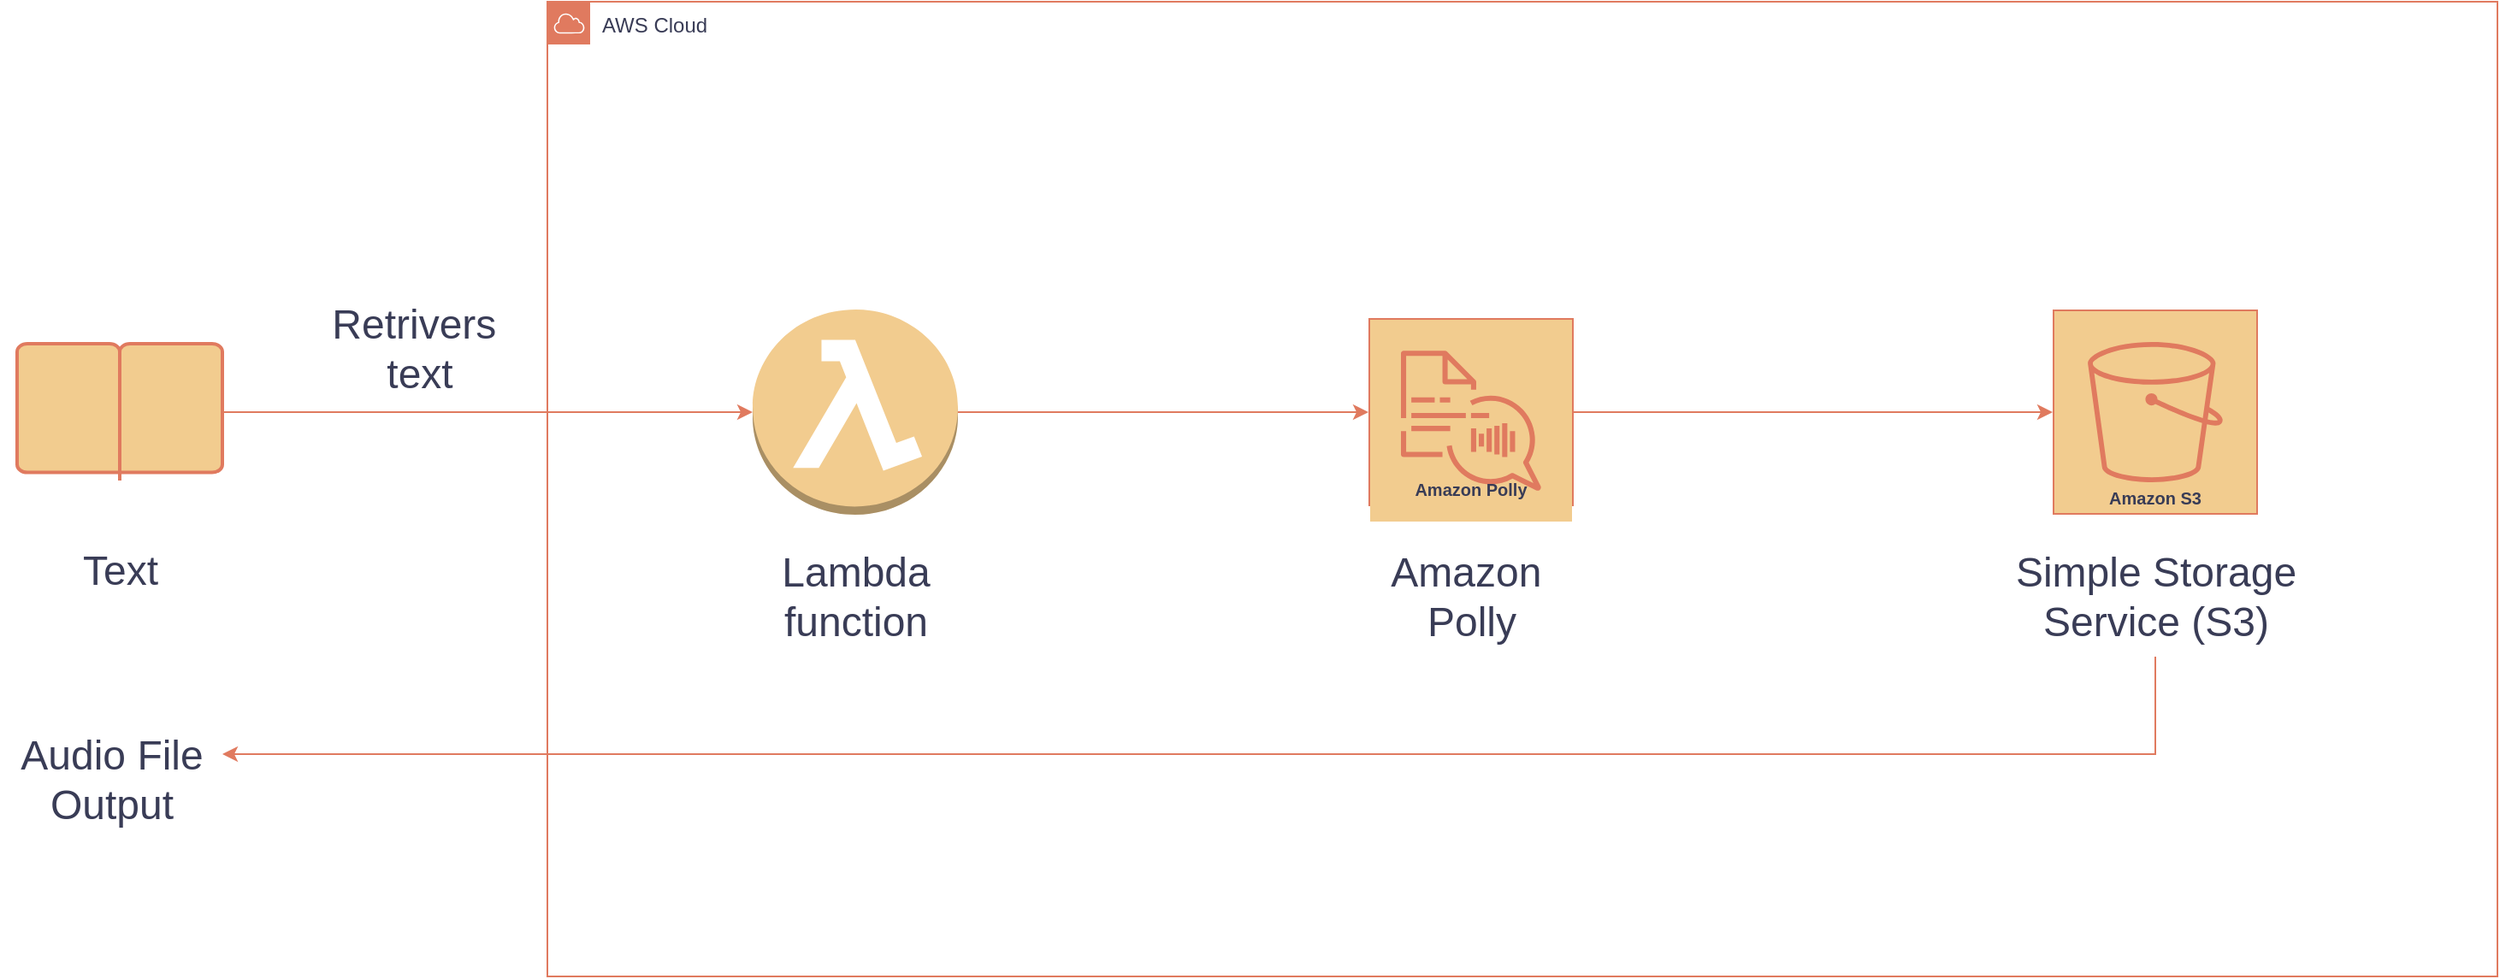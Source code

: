 <mxfile version="28.1.0">
  <diagram name="Page-1" id="ZvU_w_BePWZHCAs6DRy4">
    <mxGraphModel dx="2564" dy="890" grid="1" gridSize="10" guides="1" tooltips="1" connect="1" arrows="1" fold="1" page="1" pageScale="1" pageWidth="827" pageHeight="1169" background="light-dark(#ffffff, #f3eded)" math="0" shadow="0" adaptiveColors="auto">
      <root>
        <mxCell id="0" />
        <mxCell id="1" parent="0" />
        <mxCell id="Z_i2O6QH_D2w4kZonYVk-2" value="AWS Cloud" style="outlineConnect=0;html=1;whiteSpace=wrap;fontSize=12;fontStyle=0;shape=mxgraph.aws4.group;grIcon=mxgraph.aws4.group_aws_cloud;fillColor=none;verticalAlign=top;align=left;spacingLeft=30;dashed=0;labelBackgroundColor=none;strokeColor=#E07A5F;fontColor=#393C56;rounded=0;" vertex="1" parent="1">
          <mxGeometry x="-240" y="260" width="1140" height="570" as="geometry" />
        </mxCell>
        <mxCell id="Z_i2O6QH_D2w4kZonYVk-10" style="edgeStyle=orthogonalEdgeStyle;rounded=0;orthogonalLoop=1;jettySize=auto;html=1;exitX=1;exitY=0.5;exitDx=0;exitDy=0;exitPerimeter=0;labelBackgroundColor=none;fontColor=default;strokeColor=#E07A5F;" edge="1" parent="1" source="Z_i2O6QH_D2w4kZonYVk-3" target="Z_i2O6QH_D2w4kZonYVk-4">
          <mxGeometry relative="1" as="geometry" />
        </mxCell>
        <mxCell id="Z_i2O6QH_D2w4kZonYVk-3" value="" style="outlineConnect=0;dashed=0;verticalLabelPosition=bottom;verticalAlign=top;align=center;html=1;shape=mxgraph.aws3.lambda_function;labelBackgroundColor=none;fillColor=#F2CC8F;strokeColor=#E07A5F;fontColor=#393C56;rounded=0;" vertex="1" parent="1">
          <mxGeometry x="-120" y="440" width="120" height="120" as="geometry" />
        </mxCell>
        <mxCell id="Z_i2O6QH_D2w4kZonYVk-11" style="edgeStyle=orthogonalEdgeStyle;rounded=0;orthogonalLoop=1;jettySize=auto;html=1;labelBackgroundColor=none;fontColor=default;strokeColor=#E07A5F;" edge="1" parent="1" source="Z_i2O6QH_D2w4kZonYVk-4" target="Z_i2O6QH_D2w4kZonYVk-5">
          <mxGeometry relative="1" as="geometry" />
        </mxCell>
        <mxCell id="Z_i2O6QH_D2w4kZonYVk-4" value="Amazon Polly" style="outlineConnect=0;dashed=0;verticalLabelPosition=middle;verticalAlign=bottom;align=center;html=1;whiteSpace=wrap;fontSize=10;fontStyle=1;spacing=3;shape=mxgraph.aws4.productIcon;prIcon=mxgraph.aws4.polly;labelBackgroundColor=none;fillColor=#F2CC8F;strokeColor=#E07A5F;fontColor=#393C56;rounded=0;" vertex="1" parent="1">
          <mxGeometry x="240" y="445" width="120" height="110" as="geometry" />
        </mxCell>
        <mxCell id="Z_i2O6QH_D2w4kZonYVk-5" value="Amazon S3" style="outlineConnect=0;dashed=0;verticalLabelPosition=middle;verticalAlign=bottom;align=center;html=1;whiteSpace=wrap;fontSize=10;fontStyle=1;spacing=3;shape=mxgraph.aws4.productIcon;prIcon=mxgraph.aws4.s3;labelBackgroundColor=none;fillColor=#F2CC8F;strokeColor=#E07A5F;fontColor=#393C56;rounded=0;" vertex="1" parent="1">
          <mxGeometry x="640" y="440" width="120" height="120" as="geometry" />
        </mxCell>
        <mxCell id="Z_i2O6QH_D2w4kZonYVk-9" style="edgeStyle=orthogonalEdgeStyle;rounded=0;orthogonalLoop=1;jettySize=auto;html=1;labelBackgroundColor=none;fontColor=default;strokeColor=#E07A5F;" edge="1" parent="1" source="Z_i2O6QH_D2w4kZonYVk-7" target="Z_i2O6QH_D2w4kZonYVk-3">
          <mxGeometry relative="1" as="geometry" />
        </mxCell>
        <mxCell id="Z_i2O6QH_D2w4kZonYVk-7" value="" style="html=1;verticalLabelPosition=bottom;align=center;labelBackgroundColor=none;verticalAlign=top;strokeWidth=2;shadow=0;dashed=0;shape=mxgraph.ios7.icons.book;fillColor=#F2CC8F;strokeColor=#E07A5F;fontColor=#393C56;rounded=0;" vertex="1" parent="1">
          <mxGeometry x="-550" y="460" width="120" height="80" as="geometry" />
        </mxCell>
        <mxCell id="Z_i2O6QH_D2w4kZonYVk-8" value="&lt;font style=&quot;font-size: 24px;&quot;&gt;Text&lt;/font&gt;" style="text;html=1;align=center;verticalAlign=middle;resizable=0;points=[];autosize=1;strokeColor=none;fillColor=none;labelBackgroundColor=none;fontColor=#393C56;rounded=0;" vertex="1" parent="1">
          <mxGeometry x="-525" y="573" width="70" height="40" as="geometry" />
        </mxCell>
        <mxCell id="Z_i2O6QH_D2w4kZonYVk-12" value="&lt;font style=&quot;font-size: 24px;&quot;&gt;Retrivers&amp;nbsp;&lt;/font&gt;&lt;div&gt;&lt;font style=&quot;font-size: 24px;&quot;&gt;text&lt;/font&gt;&lt;/div&gt;" style="text;html=1;align=center;verticalAlign=middle;resizable=0;points=[];autosize=1;strokeColor=none;fillColor=none;labelBackgroundColor=none;fontColor=#393C56;rounded=0;" vertex="1" parent="1">
          <mxGeometry x="-380" y="428" width="130" height="70" as="geometry" />
        </mxCell>
        <mxCell id="Z_i2O6QH_D2w4kZonYVk-13" value="&lt;span style=&quot;font-size: 24px;&quot;&gt;Lambda&lt;/span&gt;&lt;div&gt;&lt;span style=&quot;font-size: 24px;&quot;&gt;function&lt;/span&gt;&lt;/div&gt;" style="text;html=1;align=center;verticalAlign=middle;resizable=0;points=[];autosize=1;strokeColor=none;fillColor=none;labelBackgroundColor=none;fontColor=#393C56;rounded=0;" vertex="1" parent="1">
          <mxGeometry x="-115" y="573" width="110" height="70" as="geometry" />
        </mxCell>
        <mxCell id="Z_i2O6QH_D2w4kZonYVk-14" value="&lt;span style=&quot;font-size: 24px;&quot;&gt;Amazon&amp;nbsp;&lt;/span&gt;&lt;div&gt;&lt;span style=&quot;font-size: 24px;&quot;&gt;Polly&lt;/span&gt;&lt;/div&gt;" style="text;html=1;align=center;verticalAlign=middle;resizable=0;points=[];autosize=1;strokeColor=none;fillColor=none;labelBackgroundColor=none;fontColor=#393C56;rounded=0;" vertex="1" parent="1">
          <mxGeometry x="240" y="573" width="120" height="70" as="geometry" />
        </mxCell>
        <mxCell id="Z_i2O6QH_D2w4kZonYVk-20" style="edgeStyle=orthogonalEdgeStyle;rounded=0;orthogonalLoop=1;jettySize=auto;html=1;labelBackgroundColor=none;fontColor=default;strokeColor=#E07A5F;" edge="1" parent="1" source="Z_i2O6QH_D2w4kZonYVk-15" target="Z_i2O6QH_D2w4kZonYVk-18">
          <mxGeometry relative="1" as="geometry">
            <Array as="points">
              <mxPoint x="700" y="700" />
            </Array>
          </mxGeometry>
        </mxCell>
        <mxCell id="Z_i2O6QH_D2w4kZonYVk-15" value="&lt;span style=&quot;font-size: 24px;&quot;&gt;Simple Storage&lt;/span&gt;&lt;div&gt;&lt;span style=&quot;font-size: 24px;&quot;&gt;Service (S3)&lt;/span&gt;&lt;/div&gt;" style="text;html=1;align=center;verticalAlign=middle;resizable=0;points=[];autosize=1;strokeColor=none;fillColor=none;labelBackgroundColor=none;fontColor=#393C56;rounded=0;" vertex="1" parent="1">
          <mxGeometry x="605" y="573" width="190" height="70" as="geometry" />
        </mxCell>
        <mxCell id="Z_i2O6QH_D2w4kZonYVk-18" value="&lt;span style=&quot;font-size: 24px;&quot;&gt;Audio File&lt;/span&gt;&lt;div&gt;&lt;span style=&quot;font-size: 24px;&quot;&gt;Output&lt;/span&gt;&lt;/div&gt;" style="text;html=1;align=center;verticalAlign=middle;resizable=0;points=[];autosize=1;strokeColor=none;fillColor=none;labelBackgroundColor=none;fontColor=#393C56;rounded=0;" vertex="1" parent="1">
          <mxGeometry x="-560" y="680" width="130" height="70" as="geometry" />
        </mxCell>
      </root>
    </mxGraphModel>
  </diagram>
</mxfile>
